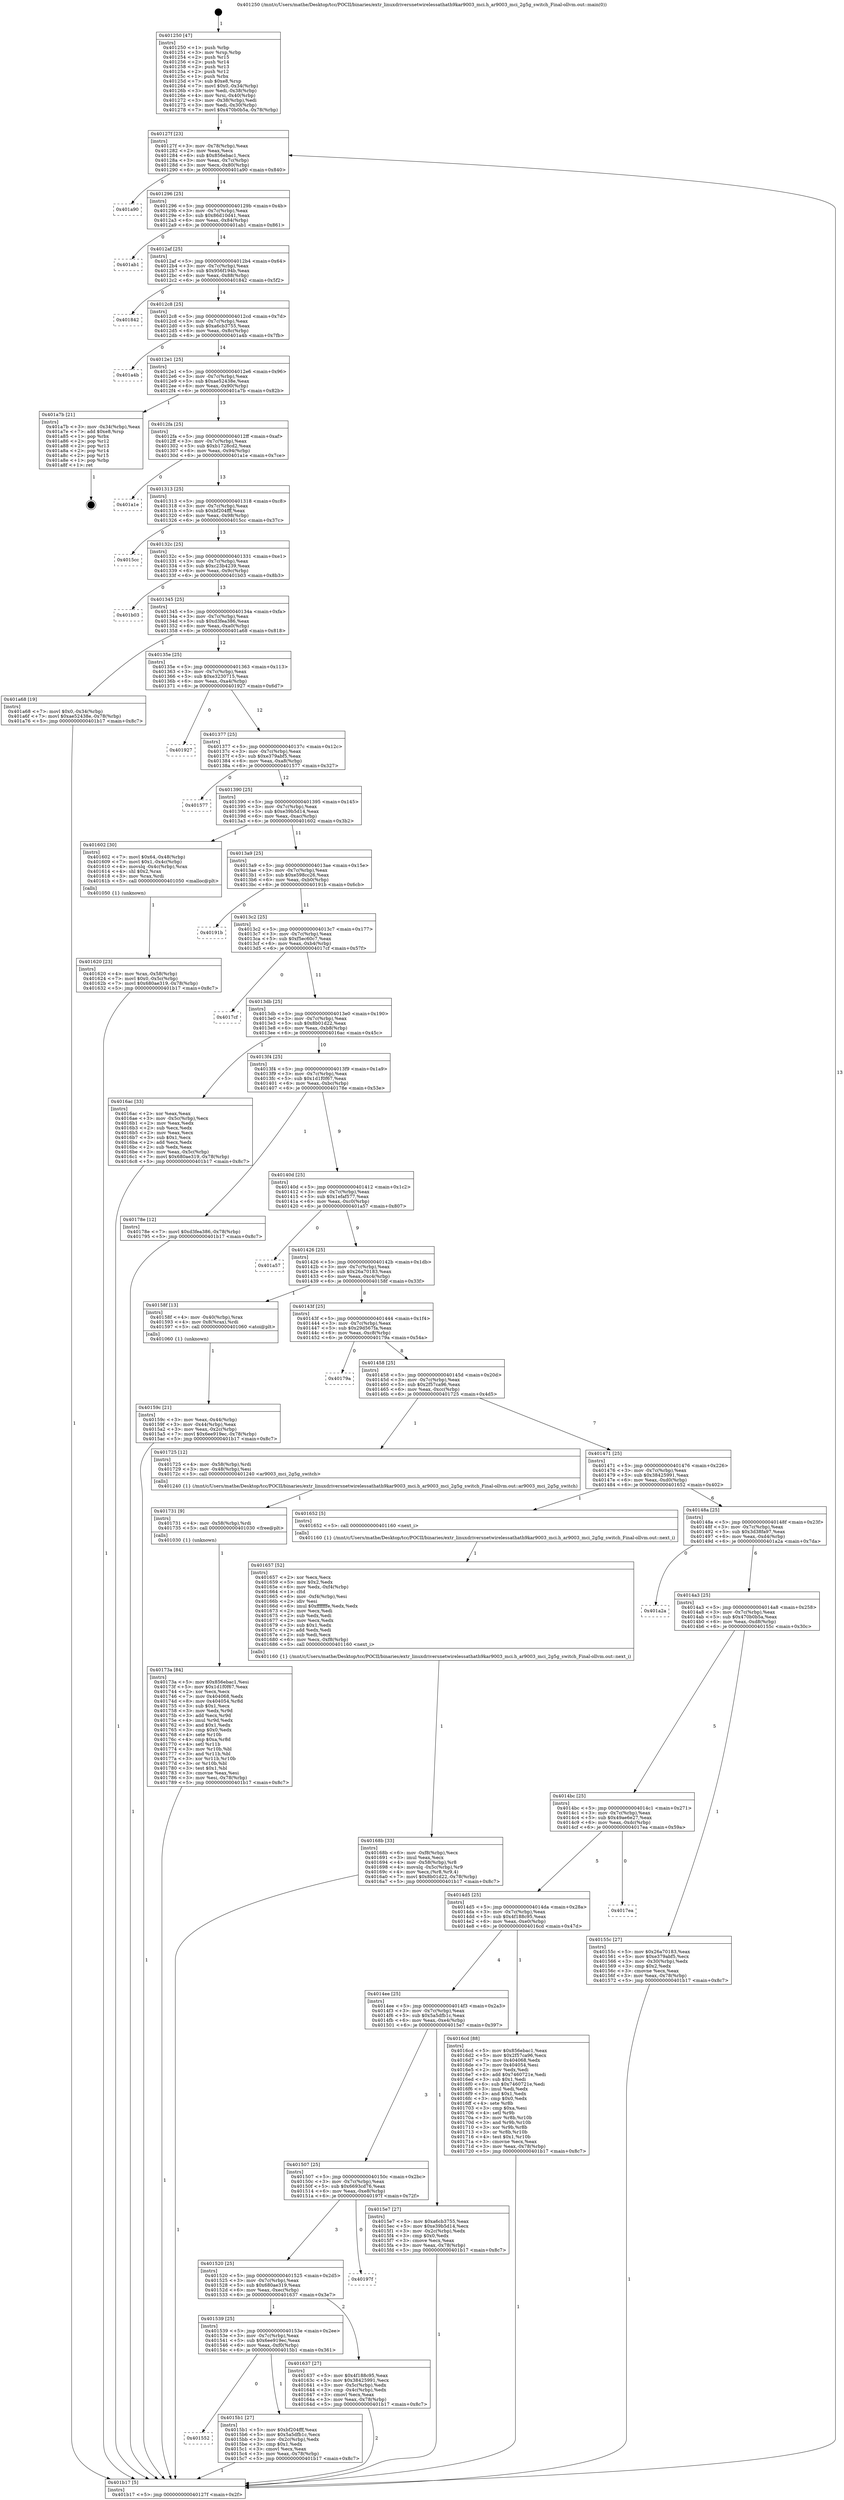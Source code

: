 digraph "0x401250" {
  label = "0x401250 (/mnt/c/Users/mathe/Desktop/tcc/POCII/binaries/extr_linuxdriversnetwirelessathath9kar9003_mci.h_ar9003_mci_2g5g_switch_Final-ollvm.out::main(0))"
  labelloc = "t"
  node[shape=record]

  Entry [label="",width=0.3,height=0.3,shape=circle,fillcolor=black,style=filled]
  "0x40127f" [label="{
     0x40127f [23]\l
     | [instrs]\l
     &nbsp;&nbsp;0x40127f \<+3\>: mov -0x78(%rbp),%eax\l
     &nbsp;&nbsp;0x401282 \<+2\>: mov %eax,%ecx\l
     &nbsp;&nbsp;0x401284 \<+6\>: sub $0x856ebac1,%ecx\l
     &nbsp;&nbsp;0x40128a \<+3\>: mov %eax,-0x7c(%rbp)\l
     &nbsp;&nbsp;0x40128d \<+3\>: mov %ecx,-0x80(%rbp)\l
     &nbsp;&nbsp;0x401290 \<+6\>: je 0000000000401a90 \<main+0x840\>\l
  }"]
  "0x401a90" [label="{
     0x401a90\l
  }", style=dashed]
  "0x401296" [label="{
     0x401296 [25]\l
     | [instrs]\l
     &nbsp;&nbsp;0x401296 \<+5\>: jmp 000000000040129b \<main+0x4b\>\l
     &nbsp;&nbsp;0x40129b \<+3\>: mov -0x7c(%rbp),%eax\l
     &nbsp;&nbsp;0x40129e \<+5\>: sub $0x86d10d41,%eax\l
     &nbsp;&nbsp;0x4012a3 \<+6\>: mov %eax,-0x84(%rbp)\l
     &nbsp;&nbsp;0x4012a9 \<+6\>: je 0000000000401ab1 \<main+0x861\>\l
  }"]
  Exit [label="",width=0.3,height=0.3,shape=circle,fillcolor=black,style=filled,peripheries=2]
  "0x401ab1" [label="{
     0x401ab1\l
  }", style=dashed]
  "0x4012af" [label="{
     0x4012af [25]\l
     | [instrs]\l
     &nbsp;&nbsp;0x4012af \<+5\>: jmp 00000000004012b4 \<main+0x64\>\l
     &nbsp;&nbsp;0x4012b4 \<+3\>: mov -0x7c(%rbp),%eax\l
     &nbsp;&nbsp;0x4012b7 \<+5\>: sub $0x956f194b,%eax\l
     &nbsp;&nbsp;0x4012bc \<+6\>: mov %eax,-0x88(%rbp)\l
     &nbsp;&nbsp;0x4012c2 \<+6\>: je 0000000000401842 \<main+0x5f2\>\l
  }"]
  "0x40173a" [label="{
     0x40173a [84]\l
     | [instrs]\l
     &nbsp;&nbsp;0x40173a \<+5\>: mov $0x856ebac1,%esi\l
     &nbsp;&nbsp;0x40173f \<+5\>: mov $0x1d1f0f67,%eax\l
     &nbsp;&nbsp;0x401744 \<+2\>: xor %ecx,%ecx\l
     &nbsp;&nbsp;0x401746 \<+7\>: mov 0x404068,%edx\l
     &nbsp;&nbsp;0x40174d \<+8\>: mov 0x404054,%r8d\l
     &nbsp;&nbsp;0x401755 \<+3\>: sub $0x1,%ecx\l
     &nbsp;&nbsp;0x401758 \<+3\>: mov %edx,%r9d\l
     &nbsp;&nbsp;0x40175b \<+3\>: add %ecx,%r9d\l
     &nbsp;&nbsp;0x40175e \<+4\>: imul %r9d,%edx\l
     &nbsp;&nbsp;0x401762 \<+3\>: and $0x1,%edx\l
     &nbsp;&nbsp;0x401765 \<+3\>: cmp $0x0,%edx\l
     &nbsp;&nbsp;0x401768 \<+4\>: sete %r10b\l
     &nbsp;&nbsp;0x40176c \<+4\>: cmp $0xa,%r8d\l
     &nbsp;&nbsp;0x401770 \<+4\>: setl %r11b\l
     &nbsp;&nbsp;0x401774 \<+3\>: mov %r10b,%bl\l
     &nbsp;&nbsp;0x401777 \<+3\>: and %r11b,%bl\l
     &nbsp;&nbsp;0x40177a \<+3\>: xor %r11b,%r10b\l
     &nbsp;&nbsp;0x40177d \<+3\>: or %r10b,%bl\l
     &nbsp;&nbsp;0x401780 \<+3\>: test $0x1,%bl\l
     &nbsp;&nbsp;0x401783 \<+3\>: cmovne %eax,%esi\l
     &nbsp;&nbsp;0x401786 \<+3\>: mov %esi,-0x78(%rbp)\l
     &nbsp;&nbsp;0x401789 \<+5\>: jmp 0000000000401b17 \<main+0x8c7\>\l
  }"]
  "0x401842" [label="{
     0x401842\l
  }", style=dashed]
  "0x4012c8" [label="{
     0x4012c8 [25]\l
     | [instrs]\l
     &nbsp;&nbsp;0x4012c8 \<+5\>: jmp 00000000004012cd \<main+0x7d\>\l
     &nbsp;&nbsp;0x4012cd \<+3\>: mov -0x7c(%rbp),%eax\l
     &nbsp;&nbsp;0x4012d0 \<+5\>: sub $0xa6cb3755,%eax\l
     &nbsp;&nbsp;0x4012d5 \<+6\>: mov %eax,-0x8c(%rbp)\l
     &nbsp;&nbsp;0x4012db \<+6\>: je 0000000000401a4b \<main+0x7fb\>\l
  }"]
  "0x401731" [label="{
     0x401731 [9]\l
     | [instrs]\l
     &nbsp;&nbsp;0x401731 \<+4\>: mov -0x58(%rbp),%rdi\l
     &nbsp;&nbsp;0x401735 \<+5\>: call 0000000000401030 \<free@plt\>\l
     | [calls]\l
     &nbsp;&nbsp;0x401030 \{1\} (unknown)\l
  }"]
  "0x401a4b" [label="{
     0x401a4b\l
  }", style=dashed]
  "0x4012e1" [label="{
     0x4012e1 [25]\l
     | [instrs]\l
     &nbsp;&nbsp;0x4012e1 \<+5\>: jmp 00000000004012e6 \<main+0x96\>\l
     &nbsp;&nbsp;0x4012e6 \<+3\>: mov -0x7c(%rbp),%eax\l
     &nbsp;&nbsp;0x4012e9 \<+5\>: sub $0xae52438e,%eax\l
     &nbsp;&nbsp;0x4012ee \<+6\>: mov %eax,-0x90(%rbp)\l
     &nbsp;&nbsp;0x4012f4 \<+6\>: je 0000000000401a7b \<main+0x82b\>\l
  }"]
  "0x40168b" [label="{
     0x40168b [33]\l
     | [instrs]\l
     &nbsp;&nbsp;0x40168b \<+6\>: mov -0xf8(%rbp),%ecx\l
     &nbsp;&nbsp;0x401691 \<+3\>: imul %eax,%ecx\l
     &nbsp;&nbsp;0x401694 \<+4\>: mov -0x58(%rbp),%r8\l
     &nbsp;&nbsp;0x401698 \<+4\>: movslq -0x5c(%rbp),%r9\l
     &nbsp;&nbsp;0x40169c \<+4\>: mov %ecx,(%r8,%r9,4)\l
     &nbsp;&nbsp;0x4016a0 \<+7\>: movl $0x8b01d22,-0x78(%rbp)\l
     &nbsp;&nbsp;0x4016a7 \<+5\>: jmp 0000000000401b17 \<main+0x8c7\>\l
  }"]
  "0x401a7b" [label="{
     0x401a7b [21]\l
     | [instrs]\l
     &nbsp;&nbsp;0x401a7b \<+3\>: mov -0x34(%rbp),%eax\l
     &nbsp;&nbsp;0x401a7e \<+7\>: add $0xe8,%rsp\l
     &nbsp;&nbsp;0x401a85 \<+1\>: pop %rbx\l
     &nbsp;&nbsp;0x401a86 \<+2\>: pop %r12\l
     &nbsp;&nbsp;0x401a88 \<+2\>: pop %r13\l
     &nbsp;&nbsp;0x401a8a \<+2\>: pop %r14\l
     &nbsp;&nbsp;0x401a8c \<+2\>: pop %r15\l
     &nbsp;&nbsp;0x401a8e \<+1\>: pop %rbp\l
     &nbsp;&nbsp;0x401a8f \<+1\>: ret\l
  }"]
  "0x4012fa" [label="{
     0x4012fa [25]\l
     | [instrs]\l
     &nbsp;&nbsp;0x4012fa \<+5\>: jmp 00000000004012ff \<main+0xaf\>\l
     &nbsp;&nbsp;0x4012ff \<+3\>: mov -0x7c(%rbp),%eax\l
     &nbsp;&nbsp;0x401302 \<+5\>: sub $0xb1728cd2,%eax\l
     &nbsp;&nbsp;0x401307 \<+6\>: mov %eax,-0x94(%rbp)\l
     &nbsp;&nbsp;0x40130d \<+6\>: je 0000000000401a1e \<main+0x7ce\>\l
  }"]
  "0x401657" [label="{
     0x401657 [52]\l
     | [instrs]\l
     &nbsp;&nbsp;0x401657 \<+2\>: xor %ecx,%ecx\l
     &nbsp;&nbsp;0x401659 \<+5\>: mov $0x2,%edx\l
     &nbsp;&nbsp;0x40165e \<+6\>: mov %edx,-0xf4(%rbp)\l
     &nbsp;&nbsp;0x401664 \<+1\>: cltd\l
     &nbsp;&nbsp;0x401665 \<+6\>: mov -0xf4(%rbp),%esi\l
     &nbsp;&nbsp;0x40166b \<+2\>: idiv %esi\l
     &nbsp;&nbsp;0x40166d \<+6\>: imul $0xfffffffe,%edx,%edx\l
     &nbsp;&nbsp;0x401673 \<+2\>: mov %ecx,%edi\l
     &nbsp;&nbsp;0x401675 \<+2\>: sub %edx,%edi\l
     &nbsp;&nbsp;0x401677 \<+2\>: mov %ecx,%edx\l
     &nbsp;&nbsp;0x401679 \<+3\>: sub $0x1,%edx\l
     &nbsp;&nbsp;0x40167c \<+2\>: add %edx,%edi\l
     &nbsp;&nbsp;0x40167e \<+2\>: sub %edi,%ecx\l
     &nbsp;&nbsp;0x401680 \<+6\>: mov %ecx,-0xf8(%rbp)\l
     &nbsp;&nbsp;0x401686 \<+5\>: call 0000000000401160 \<next_i\>\l
     | [calls]\l
     &nbsp;&nbsp;0x401160 \{1\} (/mnt/c/Users/mathe/Desktop/tcc/POCII/binaries/extr_linuxdriversnetwirelessathath9kar9003_mci.h_ar9003_mci_2g5g_switch_Final-ollvm.out::next_i)\l
  }"]
  "0x401a1e" [label="{
     0x401a1e\l
  }", style=dashed]
  "0x401313" [label="{
     0x401313 [25]\l
     | [instrs]\l
     &nbsp;&nbsp;0x401313 \<+5\>: jmp 0000000000401318 \<main+0xc8\>\l
     &nbsp;&nbsp;0x401318 \<+3\>: mov -0x7c(%rbp),%eax\l
     &nbsp;&nbsp;0x40131b \<+5\>: sub $0xbf204fff,%eax\l
     &nbsp;&nbsp;0x401320 \<+6\>: mov %eax,-0x98(%rbp)\l
     &nbsp;&nbsp;0x401326 \<+6\>: je 00000000004015cc \<main+0x37c\>\l
  }"]
  "0x401620" [label="{
     0x401620 [23]\l
     | [instrs]\l
     &nbsp;&nbsp;0x401620 \<+4\>: mov %rax,-0x58(%rbp)\l
     &nbsp;&nbsp;0x401624 \<+7\>: movl $0x0,-0x5c(%rbp)\l
     &nbsp;&nbsp;0x40162b \<+7\>: movl $0x680ae319,-0x78(%rbp)\l
     &nbsp;&nbsp;0x401632 \<+5\>: jmp 0000000000401b17 \<main+0x8c7\>\l
  }"]
  "0x4015cc" [label="{
     0x4015cc\l
  }", style=dashed]
  "0x40132c" [label="{
     0x40132c [25]\l
     | [instrs]\l
     &nbsp;&nbsp;0x40132c \<+5\>: jmp 0000000000401331 \<main+0xe1\>\l
     &nbsp;&nbsp;0x401331 \<+3\>: mov -0x7c(%rbp),%eax\l
     &nbsp;&nbsp;0x401334 \<+5\>: sub $0xc23b4239,%eax\l
     &nbsp;&nbsp;0x401339 \<+6\>: mov %eax,-0x9c(%rbp)\l
     &nbsp;&nbsp;0x40133f \<+6\>: je 0000000000401b03 \<main+0x8b3\>\l
  }"]
  "0x401552" [label="{
     0x401552\l
  }", style=dashed]
  "0x401b03" [label="{
     0x401b03\l
  }", style=dashed]
  "0x401345" [label="{
     0x401345 [25]\l
     | [instrs]\l
     &nbsp;&nbsp;0x401345 \<+5\>: jmp 000000000040134a \<main+0xfa\>\l
     &nbsp;&nbsp;0x40134a \<+3\>: mov -0x7c(%rbp),%eax\l
     &nbsp;&nbsp;0x40134d \<+5\>: sub $0xd3fea386,%eax\l
     &nbsp;&nbsp;0x401352 \<+6\>: mov %eax,-0xa0(%rbp)\l
     &nbsp;&nbsp;0x401358 \<+6\>: je 0000000000401a68 \<main+0x818\>\l
  }"]
  "0x4015b1" [label="{
     0x4015b1 [27]\l
     | [instrs]\l
     &nbsp;&nbsp;0x4015b1 \<+5\>: mov $0xbf204fff,%eax\l
     &nbsp;&nbsp;0x4015b6 \<+5\>: mov $0x5a5dfb1c,%ecx\l
     &nbsp;&nbsp;0x4015bb \<+3\>: mov -0x2c(%rbp),%edx\l
     &nbsp;&nbsp;0x4015be \<+3\>: cmp $0x1,%edx\l
     &nbsp;&nbsp;0x4015c1 \<+3\>: cmovl %ecx,%eax\l
     &nbsp;&nbsp;0x4015c4 \<+3\>: mov %eax,-0x78(%rbp)\l
     &nbsp;&nbsp;0x4015c7 \<+5\>: jmp 0000000000401b17 \<main+0x8c7\>\l
  }"]
  "0x401a68" [label="{
     0x401a68 [19]\l
     | [instrs]\l
     &nbsp;&nbsp;0x401a68 \<+7\>: movl $0x0,-0x34(%rbp)\l
     &nbsp;&nbsp;0x401a6f \<+7\>: movl $0xae52438e,-0x78(%rbp)\l
     &nbsp;&nbsp;0x401a76 \<+5\>: jmp 0000000000401b17 \<main+0x8c7\>\l
  }"]
  "0x40135e" [label="{
     0x40135e [25]\l
     | [instrs]\l
     &nbsp;&nbsp;0x40135e \<+5\>: jmp 0000000000401363 \<main+0x113\>\l
     &nbsp;&nbsp;0x401363 \<+3\>: mov -0x7c(%rbp),%eax\l
     &nbsp;&nbsp;0x401366 \<+5\>: sub $0xe3230715,%eax\l
     &nbsp;&nbsp;0x40136b \<+6\>: mov %eax,-0xa4(%rbp)\l
     &nbsp;&nbsp;0x401371 \<+6\>: je 0000000000401927 \<main+0x6d7\>\l
  }"]
  "0x401539" [label="{
     0x401539 [25]\l
     | [instrs]\l
     &nbsp;&nbsp;0x401539 \<+5\>: jmp 000000000040153e \<main+0x2ee\>\l
     &nbsp;&nbsp;0x40153e \<+3\>: mov -0x7c(%rbp),%eax\l
     &nbsp;&nbsp;0x401541 \<+5\>: sub $0x6ee919ec,%eax\l
     &nbsp;&nbsp;0x401546 \<+6\>: mov %eax,-0xf0(%rbp)\l
     &nbsp;&nbsp;0x40154c \<+6\>: je 00000000004015b1 \<main+0x361\>\l
  }"]
  "0x401927" [label="{
     0x401927\l
  }", style=dashed]
  "0x401377" [label="{
     0x401377 [25]\l
     | [instrs]\l
     &nbsp;&nbsp;0x401377 \<+5\>: jmp 000000000040137c \<main+0x12c\>\l
     &nbsp;&nbsp;0x40137c \<+3\>: mov -0x7c(%rbp),%eax\l
     &nbsp;&nbsp;0x40137f \<+5\>: sub $0xe379abf5,%eax\l
     &nbsp;&nbsp;0x401384 \<+6\>: mov %eax,-0xa8(%rbp)\l
     &nbsp;&nbsp;0x40138a \<+6\>: je 0000000000401577 \<main+0x327\>\l
  }"]
  "0x401637" [label="{
     0x401637 [27]\l
     | [instrs]\l
     &nbsp;&nbsp;0x401637 \<+5\>: mov $0x4f188c95,%eax\l
     &nbsp;&nbsp;0x40163c \<+5\>: mov $0x38425991,%ecx\l
     &nbsp;&nbsp;0x401641 \<+3\>: mov -0x5c(%rbp),%edx\l
     &nbsp;&nbsp;0x401644 \<+3\>: cmp -0x4c(%rbp),%edx\l
     &nbsp;&nbsp;0x401647 \<+3\>: cmovl %ecx,%eax\l
     &nbsp;&nbsp;0x40164a \<+3\>: mov %eax,-0x78(%rbp)\l
     &nbsp;&nbsp;0x40164d \<+5\>: jmp 0000000000401b17 \<main+0x8c7\>\l
  }"]
  "0x401577" [label="{
     0x401577\l
  }", style=dashed]
  "0x401390" [label="{
     0x401390 [25]\l
     | [instrs]\l
     &nbsp;&nbsp;0x401390 \<+5\>: jmp 0000000000401395 \<main+0x145\>\l
     &nbsp;&nbsp;0x401395 \<+3\>: mov -0x7c(%rbp),%eax\l
     &nbsp;&nbsp;0x401398 \<+5\>: sub $0xe39b5d14,%eax\l
     &nbsp;&nbsp;0x40139d \<+6\>: mov %eax,-0xac(%rbp)\l
     &nbsp;&nbsp;0x4013a3 \<+6\>: je 0000000000401602 \<main+0x3b2\>\l
  }"]
  "0x401520" [label="{
     0x401520 [25]\l
     | [instrs]\l
     &nbsp;&nbsp;0x401520 \<+5\>: jmp 0000000000401525 \<main+0x2d5\>\l
     &nbsp;&nbsp;0x401525 \<+3\>: mov -0x7c(%rbp),%eax\l
     &nbsp;&nbsp;0x401528 \<+5\>: sub $0x680ae319,%eax\l
     &nbsp;&nbsp;0x40152d \<+6\>: mov %eax,-0xec(%rbp)\l
     &nbsp;&nbsp;0x401533 \<+6\>: je 0000000000401637 \<main+0x3e7\>\l
  }"]
  "0x401602" [label="{
     0x401602 [30]\l
     | [instrs]\l
     &nbsp;&nbsp;0x401602 \<+7\>: movl $0x64,-0x48(%rbp)\l
     &nbsp;&nbsp;0x401609 \<+7\>: movl $0x1,-0x4c(%rbp)\l
     &nbsp;&nbsp;0x401610 \<+4\>: movslq -0x4c(%rbp),%rax\l
     &nbsp;&nbsp;0x401614 \<+4\>: shl $0x2,%rax\l
     &nbsp;&nbsp;0x401618 \<+3\>: mov %rax,%rdi\l
     &nbsp;&nbsp;0x40161b \<+5\>: call 0000000000401050 \<malloc@plt\>\l
     | [calls]\l
     &nbsp;&nbsp;0x401050 \{1\} (unknown)\l
  }"]
  "0x4013a9" [label="{
     0x4013a9 [25]\l
     | [instrs]\l
     &nbsp;&nbsp;0x4013a9 \<+5\>: jmp 00000000004013ae \<main+0x15e\>\l
     &nbsp;&nbsp;0x4013ae \<+3\>: mov -0x7c(%rbp),%eax\l
     &nbsp;&nbsp;0x4013b1 \<+5\>: sub $0xe598cc26,%eax\l
     &nbsp;&nbsp;0x4013b6 \<+6\>: mov %eax,-0xb0(%rbp)\l
     &nbsp;&nbsp;0x4013bc \<+6\>: je 000000000040191b \<main+0x6cb\>\l
  }"]
  "0x40197f" [label="{
     0x40197f\l
  }", style=dashed]
  "0x40191b" [label="{
     0x40191b\l
  }", style=dashed]
  "0x4013c2" [label="{
     0x4013c2 [25]\l
     | [instrs]\l
     &nbsp;&nbsp;0x4013c2 \<+5\>: jmp 00000000004013c7 \<main+0x177\>\l
     &nbsp;&nbsp;0x4013c7 \<+3\>: mov -0x7c(%rbp),%eax\l
     &nbsp;&nbsp;0x4013ca \<+5\>: sub $0xf5ec60c7,%eax\l
     &nbsp;&nbsp;0x4013cf \<+6\>: mov %eax,-0xb4(%rbp)\l
     &nbsp;&nbsp;0x4013d5 \<+6\>: je 00000000004017cf \<main+0x57f\>\l
  }"]
  "0x401507" [label="{
     0x401507 [25]\l
     | [instrs]\l
     &nbsp;&nbsp;0x401507 \<+5\>: jmp 000000000040150c \<main+0x2bc\>\l
     &nbsp;&nbsp;0x40150c \<+3\>: mov -0x7c(%rbp),%eax\l
     &nbsp;&nbsp;0x40150f \<+5\>: sub $0x6693cd76,%eax\l
     &nbsp;&nbsp;0x401514 \<+6\>: mov %eax,-0xe8(%rbp)\l
     &nbsp;&nbsp;0x40151a \<+6\>: je 000000000040197f \<main+0x72f\>\l
  }"]
  "0x4017cf" [label="{
     0x4017cf\l
  }", style=dashed]
  "0x4013db" [label="{
     0x4013db [25]\l
     | [instrs]\l
     &nbsp;&nbsp;0x4013db \<+5\>: jmp 00000000004013e0 \<main+0x190\>\l
     &nbsp;&nbsp;0x4013e0 \<+3\>: mov -0x7c(%rbp),%eax\l
     &nbsp;&nbsp;0x4013e3 \<+5\>: sub $0x8b01d22,%eax\l
     &nbsp;&nbsp;0x4013e8 \<+6\>: mov %eax,-0xb8(%rbp)\l
     &nbsp;&nbsp;0x4013ee \<+6\>: je 00000000004016ac \<main+0x45c\>\l
  }"]
  "0x4015e7" [label="{
     0x4015e7 [27]\l
     | [instrs]\l
     &nbsp;&nbsp;0x4015e7 \<+5\>: mov $0xa6cb3755,%eax\l
     &nbsp;&nbsp;0x4015ec \<+5\>: mov $0xe39b5d14,%ecx\l
     &nbsp;&nbsp;0x4015f1 \<+3\>: mov -0x2c(%rbp),%edx\l
     &nbsp;&nbsp;0x4015f4 \<+3\>: cmp $0x0,%edx\l
     &nbsp;&nbsp;0x4015f7 \<+3\>: cmove %ecx,%eax\l
     &nbsp;&nbsp;0x4015fa \<+3\>: mov %eax,-0x78(%rbp)\l
     &nbsp;&nbsp;0x4015fd \<+5\>: jmp 0000000000401b17 \<main+0x8c7\>\l
  }"]
  "0x4016ac" [label="{
     0x4016ac [33]\l
     | [instrs]\l
     &nbsp;&nbsp;0x4016ac \<+2\>: xor %eax,%eax\l
     &nbsp;&nbsp;0x4016ae \<+3\>: mov -0x5c(%rbp),%ecx\l
     &nbsp;&nbsp;0x4016b1 \<+2\>: mov %eax,%edx\l
     &nbsp;&nbsp;0x4016b3 \<+2\>: sub %ecx,%edx\l
     &nbsp;&nbsp;0x4016b5 \<+2\>: mov %eax,%ecx\l
     &nbsp;&nbsp;0x4016b7 \<+3\>: sub $0x1,%ecx\l
     &nbsp;&nbsp;0x4016ba \<+2\>: add %ecx,%edx\l
     &nbsp;&nbsp;0x4016bc \<+2\>: sub %edx,%eax\l
     &nbsp;&nbsp;0x4016be \<+3\>: mov %eax,-0x5c(%rbp)\l
     &nbsp;&nbsp;0x4016c1 \<+7\>: movl $0x680ae319,-0x78(%rbp)\l
     &nbsp;&nbsp;0x4016c8 \<+5\>: jmp 0000000000401b17 \<main+0x8c7\>\l
  }"]
  "0x4013f4" [label="{
     0x4013f4 [25]\l
     | [instrs]\l
     &nbsp;&nbsp;0x4013f4 \<+5\>: jmp 00000000004013f9 \<main+0x1a9\>\l
     &nbsp;&nbsp;0x4013f9 \<+3\>: mov -0x7c(%rbp),%eax\l
     &nbsp;&nbsp;0x4013fc \<+5\>: sub $0x1d1f0f67,%eax\l
     &nbsp;&nbsp;0x401401 \<+6\>: mov %eax,-0xbc(%rbp)\l
     &nbsp;&nbsp;0x401407 \<+6\>: je 000000000040178e \<main+0x53e\>\l
  }"]
  "0x4014ee" [label="{
     0x4014ee [25]\l
     | [instrs]\l
     &nbsp;&nbsp;0x4014ee \<+5\>: jmp 00000000004014f3 \<main+0x2a3\>\l
     &nbsp;&nbsp;0x4014f3 \<+3\>: mov -0x7c(%rbp),%eax\l
     &nbsp;&nbsp;0x4014f6 \<+5\>: sub $0x5a5dfb1c,%eax\l
     &nbsp;&nbsp;0x4014fb \<+6\>: mov %eax,-0xe4(%rbp)\l
     &nbsp;&nbsp;0x401501 \<+6\>: je 00000000004015e7 \<main+0x397\>\l
  }"]
  "0x40178e" [label="{
     0x40178e [12]\l
     | [instrs]\l
     &nbsp;&nbsp;0x40178e \<+7\>: movl $0xd3fea386,-0x78(%rbp)\l
     &nbsp;&nbsp;0x401795 \<+5\>: jmp 0000000000401b17 \<main+0x8c7\>\l
  }"]
  "0x40140d" [label="{
     0x40140d [25]\l
     | [instrs]\l
     &nbsp;&nbsp;0x40140d \<+5\>: jmp 0000000000401412 \<main+0x1c2\>\l
     &nbsp;&nbsp;0x401412 \<+3\>: mov -0x7c(%rbp),%eax\l
     &nbsp;&nbsp;0x401415 \<+5\>: sub $0x1efaf577,%eax\l
     &nbsp;&nbsp;0x40141a \<+6\>: mov %eax,-0xc0(%rbp)\l
     &nbsp;&nbsp;0x401420 \<+6\>: je 0000000000401a57 \<main+0x807\>\l
  }"]
  "0x4016cd" [label="{
     0x4016cd [88]\l
     | [instrs]\l
     &nbsp;&nbsp;0x4016cd \<+5\>: mov $0x856ebac1,%eax\l
     &nbsp;&nbsp;0x4016d2 \<+5\>: mov $0x2f57ca96,%ecx\l
     &nbsp;&nbsp;0x4016d7 \<+7\>: mov 0x404068,%edx\l
     &nbsp;&nbsp;0x4016de \<+7\>: mov 0x404054,%esi\l
     &nbsp;&nbsp;0x4016e5 \<+2\>: mov %edx,%edi\l
     &nbsp;&nbsp;0x4016e7 \<+6\>: add $0x7460721e,%edi\l
     &nbsp;&nbsp;0x4016ed \<+3\>: sub $0x1,%edi\l
     &nbsp;&nbsp;0x4016f0 \<+6\>: sub $0x7460721e,%edi\l
     &nbsp;&nbsp;0x4016f6 \<+3\>: imul %edi,%edx\l
     &nbsp;&nbsp;0x4016f9 \<+3\>: and $0x1,%edx\l
     &nbsp;&nbsp;0x4016fc \<+3\>: cmp $0x0,%edx\l
     &nbsp;&nbsp;0x4016ff \<+4\>: sete %r8b\l
     &nbsp;&nbsp;0x401703 \<+3\>: cmp $0xa,%esi\l
     &nbsp;&nbsp;0x401706 \<+4\>: setl %r9b\l
     &nbsp;&nbsp;0x40170a \<+3\>: mov %r8b,%r10b\l
     &nbsp;&nbsp;0x40170d \<+3\>: and %r9b,%r10b\l
     &nbsp;&nbsp;0x401710 \<+3\>: xor %r9b,%r8b\l
     &nbsp;&nbsp;0x401713 \<+3\>: or %r8b,%r10b\l
     &nbsp;&nbsp;0x401716 \<+4\>: test $0x1,%r10b\l
     &nbsp;&nbsp;0x40171a \<+3\>: cmovne %ecx,%eax\l
     &nbsp;&nbsp;0x40171d \<+3\>: mov %eax,-0x78(%rbp)\l
     &nbsp;&nbsp;0x401720 \<+5\>: jmp 0000000000401b17 \<main+0x8c7\>\l
  }"]
  "0x401a57" [label="{
     0x401a57\l
  }", style=dashed]
  "0x401426" [label="{
     0x401426 [25]\l
     | [instrs]\l
     &nbsp;&nbsp;0x401426 \<+5\>: jmp 000000000040142b \<main+0x1db\>\l
     &nbsp;&nbsp;0x40142b \<+3\>: mov -0x7c(%rbp),%eax\l
     &nbsp;&nbsp;0x40142e \<+5\>: sub $0x26a70183,%eax\l
     &nbsp;&nbsp;0x401433 \<+6\>: mov %eax,-0xc4(%rbp)\l
     &nbsp;&nbsp;0x401439 \<+6\>: je 000000000040158f \<main+0x33f\>\l
  }"]
  "0x4014d5" [label="{
     0x4014d5 [25]\l
     | [instrs]\l
     &nbsp;&nbsp;0x4014d5 \<+5\>: jmp 00000000004014da \<main+0x28a\>\l
     &nbsp;&nbsp;0x4014da \<+3\>: mov -0x7c(%rbp),%eax\l
     &nbsp;&nbsp;0x4014dd \<+5\>: sub $0x4f188c95,%eax\l
     &nbsp;&nbsp;0x4014e2 \<+6\>: mov %eax,-0xe0(%rbp)\l
     &nbsp;&nbsp;0x4014e8 \<+6\>: je 00000000004016cd \<main+0x47d\>\l
  }"]
  "0x40158f" [label="{
     0x40158f [13]\l
     | [instrs]\l
     &nbsp;&nbsp;0x40158f \<+4\>: mov -0x40(%rbp),%rax\l
     &nbsp;&nbsp;0x401593 \<+4\>: mov 0x8(%rax),%rdi\l
     &nbsp;&nbsp;0x401597 \<+5\>: call 0000000000401060 \<atoi@plt\>\l
     | [calls]\l
     &nbsp;&nbsp;0x401060 \{1\} (unknown)\l
  }"]
  "0x40143f" [label="{
     0x40143f [25]\l
     | [instrs]\l
     &nbsp;&nbsp;0x40143f \<+5\>: jmp 0000000000401444 \<main+0x1f4\>\l
     &nbsp;&nbsp;0x401444 \<+3\>: mov -0x7c(%rbp),%eax\l
     &nbsp;&nbsp;0x401447 \<+5\>: sub $0x29d567fa,%eax\l
     &nbsp;&nbsp;0x40144c \<+6\>: mov %eax,-0xc8(%rbp)\l
     &nbsp;&nbsp;0x401452 \<+6\>: je 000000000040179a \<main+0x54a\>\l
  }"]
  "0x4017ea" [label="{
     0x4017ea\l
  }", style=dashed]
  "0x40179a" [label="{
     0x40179a\l
  }", style=dashed]
  "0x401458" [label="{
     0x401458 [25]\l
     | [instrs]\l
     &nbsp;&nbsp;0x401458 \<+5\>: jmp 000000000040145d \<main+0x20d\>\l
     &nbsp;&nbsp;0x40145d \<+3\>: mov -0x7c(%rbp),%eax\l
     &nbsp;&nbsp;0x401460 \<+5\>: sub $0x2f57ca96,%eax\l
     &nbsp;&nbsp;0x401465 \<+6\>: mov %eax,-0xcc(%rbp)\l
     &nbsp;&nbsp;0x40146b \<+6\>: je 0000000000401725 \<main+0x4d5\>\l
  }"]
  "0x40159c" [label="{
     0x40159c [21]\l
     | [instrs]\l
     &nbsp;&nbsp;0x40159c \<+3\>: mov %eax,-0x44(%rbp)\l
     &nbsp;&nbsp;0x40159f \<+3\>: mov -0x44(%rbp),%eax\l
     &nbsp;&nbsp;0x4015a2 \<+3\>: mov %eax,-0x2c(%rbp)\l
     &nbsp;&nbsp;0x4015a5 \<+7\>: movl $0x6ee919ec,-0x78(%rbp)\l
     &nbsp;&nbsp;0x4015ac \<+5\>: jmp 0000000000401b17 \<main+0x8c7\>\l
  }"]
  "0x401725" [label="{
     0x401725 [12]\l
     | [instrs]\l
     &nbsp;&nbsp;0x401725 \<+4\>: mov -0x58(%rbp),%rdi\l
     &nbsp;&nbsp;0x401729 \<+3\>: mov -0x48(%rbp),%esi\l
     &nbsp;&nbsp;0x40172c \<+5\>: call 0000000000401240 \<ar9003_mci_2g5g_switch\>\l
     | [calls]\l
     &nbsp;&nbsp;0x401240 \{1\} (/mnt/c/Users/mathe/Desktop/tcc/POCII/binaries/extr_linuxdriversnetwirelessathath9kar9003_mci.h_ar9003_mci_2g5g_switch_Final-ollvm.out::ar9003_mci_2g5g_switch)\l
  }"]
  "0x401471" [label="{
     0x401471 [25]\l
     | [instrs]\l
     &nbsp;&nbsp;0x401471 \<+5\>: jmp 0000000000401476 \<main+0x226\>\l
     &nbsp;&nbsp;0x401476 \<+3\>: mov -0x7c(%rbp),%eax\l
     &nbsp;&nbsp;0x401479 \<+5\>: sub $0x38425991,%eax\l
     &nbsp;&nbsp;0x40147e \<+6\>: mov %eax,-0xd0(%rbp)\l
     &nbsp;&nbsp;0x401484 \<+6\>: je 0000000000401652 \<main+0x402\>\l
  }"]
  "0x401250" [label="{
     0x401250 [47]\l
     | [instrs]\l
     &nbsp;&nbsp;0x401250 \<+1\>: push %rbp\l
     &nbsp;&nbsp;0x401251 \<+3\>: mov %rsp,%rbp\l
     &nbsp;&nbsp;0x401254 \<+2\>: push %r15\l
     &nbsp;&nbsp;0x401256 \<+2\>: push %r14\l
     &nbsp;&nbsp;0x401258 \<+2\>: push %r13\l
     &nbsp;&nbsp;0x40125a \<+2\>: push %r12\l
     &nbsp;&nbsp;0x40125c \<+1\>: push %rbx\l
     &nbsp;&nbsp;0x40125d \<+7\>: sub $0xe8,%rsp\l
     &nbsp;&nbsp;0x401264 \<+7\>: movl $0x0,-0x34(%rbp)\l
     &nbsp;&nbsp;0x40126b \<+3\>: mov %edi,-0x38(%rbp)\l
     &nbsp;&nbsp;0x40126e \<+4\>: mov %rsi,-0x40(%rbp)\l
     &nbsp;&nbsp;0x401272 \<+3\>: mov -0x38(%rbp),%edi\l
     &nbsp;&nbsp;0x401275 \<+3\>: mov %edi,-0x30(%rbp)\l
     &nbsp;&nbsp;0x401278 \<+7\>: movl $0x470b0b5a,-0x78(%rbp)\l
  }"]
  "0x401652" [label="{
     0x401652 [5]\l
     | [instrs]\l
     &nbsp;&nbsp;0x401652 \<+5\>: call 0000000000401160 \<next_i\>\l
     | [calls]\l
     &nbsp;&nbsp;0x401160 \{1\} (/mnt/c/Users/mathe/Desktop/tcc/POCII/binaries/extr_linuxdriversnetwirelessathath9kar9003_mci.h_ar9003_mci_2g5g_switch_Final-ollvm.out::next_i)\l
  }"]
  "0x40148a" [label="{
     0x40148a [25]\l
     | [instrs]\l
     &nbsp;&nbsp;0x40148a \<+5\>: jmp 000000000040148f \<main+0x23f\>\l
     &nbsp;&nbsp;0x40148f \<+3\>: mov -0x7c(%rbp),%eax\l
     &nbsp;&nbsp;0x401492 \<+5\>: sub $0x3d38fa97,%eax\l
     &nbsp;&nbsp;0x401497 \<+6\>: mov %eax,-0xd4(%rbp)\l
     &nbsp;&nbsp;0x40149d \<+6\>: je 0000000000401a2a \<main+0x7da\>\l
  }"]
  "0x401b17" [label="{
     0x401b17 [5]\l
     | [instrs]\l
     &nbsp;&nbsp;0x401b17 \<+5\>: jmp 000000000040127f \<main+0x2f\>\l
  }"]
  "0x401a2a" [label="{
     0x401a2a\l
  }", style=dashed]
  "0x4014a3" [label="{
     0x4014a3 [25]\l
     | [instrs]\l
     &nbsp;&nbsp;0x4014a3 \<+5\>: jmp 00000000004014a8 \<main+0x258\>\l
     &nbsp;&nbsp;0x4014a8 \<+3\>: mov -0x7c(%rbp),%eax\l
     &nbsp;&nbsp;0x4014ab \<+5\>: sub $0x470b0b5a,%eax\l
     &nbsp;&nbsp;0x4014b0 \<+6\>: mov %eax,-0xd8(%rbp)\l
     &nbsp;&nbsp;0x4014b6 \<+6\>: je 000000000040155c \<main+0x30c\>\l
  }"]
  "0x4014bc" [label="{
     0x4014bc [25]\l
     | [instrs]\l
     &nbsp;&nbsp;0x4014bc \<+5\>: jmp 00000000004014c1 \<main+0x271\>\l
     &nbsp;&nbsp;0x4014c1 \<+3\>: mov -0x7c(%rbp),%eax\l
     &nbsp;&nbsp;0x4014c4 \<+5\>: sub $0x49ae6e27,%eax\l
     &nbsp;&nbsp;0x4014c9 \<+6\>: mov %eax,-0xdc(%rbp)\l
     &nbsp;&nbsp;0x4014cf \<+6\>: je 00000000004017ea \<main+0x59a\>\l
  }"]
  "0x40155c" [label="{
     0x40155c [27]\l
     | [instrs]\l
     &nbsp;&nbsp;0x40155c \<+5\>: mov $0x26a70183,%eax\l
     &nbsp;&nbsp;0x401561 \<+5\>: mov $0xe379abf5,%ecx\l
     &nbsp;&nbsp;0x401566 \<+3\>: mov -0x30(%rbp),%edx\l
     &nbsp;&nbsp;0x401569 \<+3\>: cmp $0x2,%edx\l
     &nbsp;&nbsp;0x40156c \<+3\>: cmovne %ecx,%eax\l
     &nbsp;&nbsp;0x40156f \<+3\>: mov %eax,-0x78(%rbp)\l
     &nbsp;&nbsp;0x401572 \<+5\>: jmp 0000000000401b17 \<main+0x8c7\>\l
  }"]
  Entry -> "0x401250" [label=" 1"]
  "0x40127f" -> "0x401a90" [label=" 0"]
  "0x40127f" -> "0x401296" [label=" 14"]
  "0x401a7b" -> Exit [label=" 1"]
  "0x401296" -> "0x401ab1" [label=" 0"]
  "0x401296" -> "0x4012af" [label=" 14"]
  "0x401a68" -> "0x401b17" [label=" 1"]
  "0x4012af" -> "0x401842" [label=" 0"]
  "0x4012af" -> "0x4012c8" [label=" 14"]
  "0x40178e" -> "0x401b17" [label=" 1"]
  "0x4012c8" -> "0x401a4b" [label=" 0"]
  "0x4012c8" -> "0x4012e1" [label=" 14"]
  "0x40173a" -> "0x401b17" [label=" 1"]
  "0x4012e1" -> "0x401a7b" [label=" 1"]
  "0x4012e1" -> "0x4012fa" [label=" 13"]
  "0x401731" -> "0x40173a" [label=" 1"]
  "0x4012fa" -> "0x401a1e" [label=" 0"]
  "0x4012fa" -> "0x401313" [label=" 13"]
  "0x401725" -> "0x401731" [label=" 1"]
  "0x401313" -> "0x4015cc" [label=" 0"]
  "0x401313" -> "0x40132c" [label=" 13"]
  "0x4016cd" -> "0x401b17" [label=" 1"]
  "0x40132c" -> "0x401b03" [label=" 0"]
  "0x40132c" -> "0x401345" [label=" 13"]
  "0x4016ac" -> "0x401b17" [label=" 1"]
  "0x401345" -> "0x401a68" [label=" 1"]
  "0x401345" -> "0x40135e" [label=" 12"]
  "0x40168b" -> "0x401b17" [label=" 1"]
  "0x40135e" -> "0x401927" [label=" 0"]
  "0x40135e" -> "0x401377" [label=" 12"]
  "0x401652" -> "0x401657" [label=" 1"]
  "0x401377" -> "0x401577" [label=" 0"]
  "0x401377" -> "0x401390" [label=" 12"]
  "0x401637" -> "0x401b17" [label=" 2"]
  "0x401390" -> "0x401602" [label=" 1"]
  "0x401390" -> "0x4013a9" [label=" 11"]
  "0x401602" -> "0x401620" [label=" 1"]
  "0x4013a9" -> "0x40191b" [label=" 0"]
  "0x4013a9" -> "0x4013c2" [label=" 11"]
  "0x4015e7" -> "0x401b17" [label=" 1"]
  "0x4013c2" -> "0x4017cf" [label=" 0"]
  "0x4013c2" -> "0x4013db" [label=" 11"]
  "0x401539" -> "0x401552" [label=" 0"]
  "0x4013db" -> "0x4016ac" [label=" 1"]
  "0x4013db" -> "0x4013f4" [label=" 10"]
  "0x401539" -> "0x4015b1" [label=" 1"]
  "0x4013f4" -> "0x40178e" [label=" 1"]
  "0x4013f4" -> "0x40140d" [label=" 9"]
  "0x401520" -> "0x401539" [label=" 1"]
  "0x40140d" -> "0x401a57" [label=" 0"]
  "0x40140d" -> "0x401426" [label=" 9"]
  "0x401520" -> "0x401637" [label=" 2"]
  "0x401426" -> "0x40158f" [label=" 1"]
  "0x401426" -> "0x40143f" [label=" 8"]
  "0x401507" -> "0x401520" [label=" 3"]
  "0x40143f" -> "0x40179a" [label=" 0"]
  "0x40143f" -> "0x401458" [label=" 8"]
  "0x401507" -> "0x40197f" [label=" 0"]
  "0x401458" -> "0x401725" [label=" 1"]
  "0x401458" -> "0x401471" [label=" 7"]
  "0x4014ee" -> "0x401507" [label=" 3"]
  "0x401471" -> "0x401652" [label=" 1"]
  "0x401471" -> "0x40148a" [label=" 6"]
  "0x4014ee" -> "0x4015e7" [label=" 1"]
  "0x40148a" -> "0x401a2a" [label=" 0"]
  "0x40148a" -> "0x4014a3" [label=" 6"]
  "0x401657" -> "0x40168b" [label=" 1"]
  "0x4014a3" -> "0x40155c" [label=" 1"]
  "0x4014a3" -> "0x4014bc" [label=" 5"]
  "0x40155c" -> "0x401b17" [label=" 1"]
  "0x401250" -> "0x40127f" [label=" 1"]
  "0x401b17" -> "0x40127f" [label=" 13"]
  "0x40158f" -> "0x40159c" [label=" 1"]
  "0x40159c" -> "0x401b17" [label=" 1"]
  "0x4015b1" -> "0x401b17" [label=" 1"]
  "0x4014bc" -> "0x4017ea" [label=" 0"]
  "0x4014bc" -> "0x4014d5" [label=" 5"]
  "0x401620" -> "0x401b17" [label=" 1"]
  "0x4014d5" -> "0x4016cd" [label=" 1"]
  "0x4014d5" -> "0x4014ee" [label=" 4"]
}
